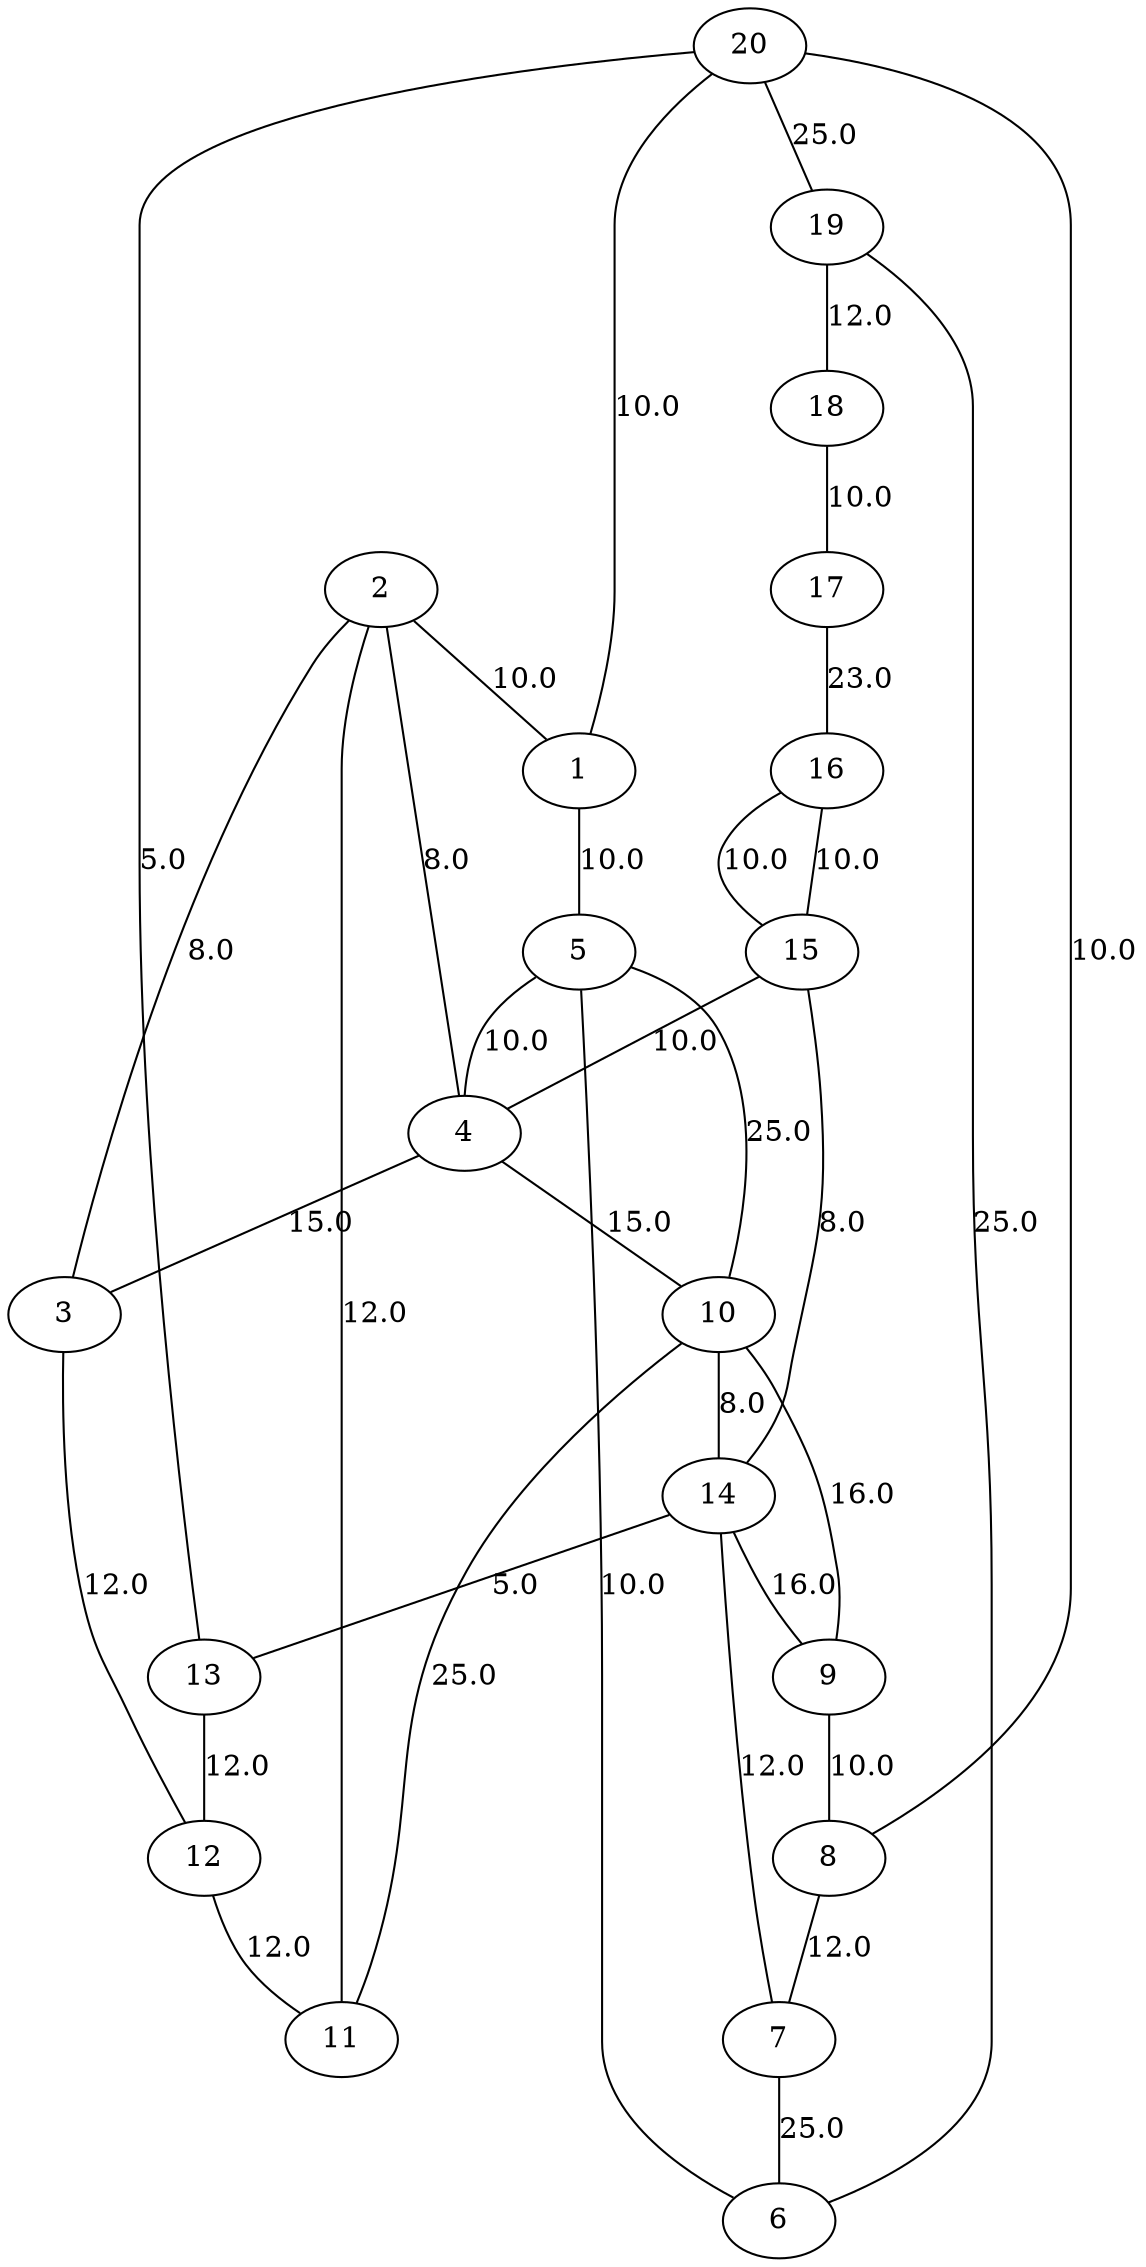 graph G {
	2 -- 1 [label = "10.0"]
	3 -- 2 [label = "8.0"]
	4 -- 3 [label = "15.0"]
	5 -- 4 [label = "10.0"]
	6 -- 5 [label = "10.0"]
	7 -- 6 [label = "25.0"]
	8 -- 7 [label = "12.0"]
	9 -- 8 [label = "10.0"]
	10 -- 9 [label = "16.0"]
	11 -- 10 [label = "25.0"]
	12 -- 11 [label = "12.0"]
	13 -- 12 [label = "12.0"]
	14 -- 13 [label = "5.0"]
	15 -- 14 [label = "8.0"]
	16 -- 15 [label = "10.0"]
	17 -- 16 [label = "23.0"]
	18 -- 17 [label = "10.0"]
	19 -- 18 [label = "12.0"]
	20 -- 19 [label = "25.0"]
	20 -- 1 [label = "10.0"]
	4 -- 2 [label = "8.0"]
	4 -- 10 [label = "15.0"]
	15 -- 4 [label = "10.0"]
	1 -- 5 [label = "10.0"]
	19 -- 6 [label = "25.0"]
	14 -- 7 [label = "12.0"]
	20 -- 8 [label = "10.0"]
	14 -- 9 [label = "16.0"]
	5 -- 10 [label = "25.0"]
	2 -- 11 [label = "12.0"]
	3 -- 12 [label = "12.0"]
	20 -- 13 [label = "5.0"]
	10 -- 14 [label = "8.0"]
	16 -- 15 [label = "10.0"]
}
